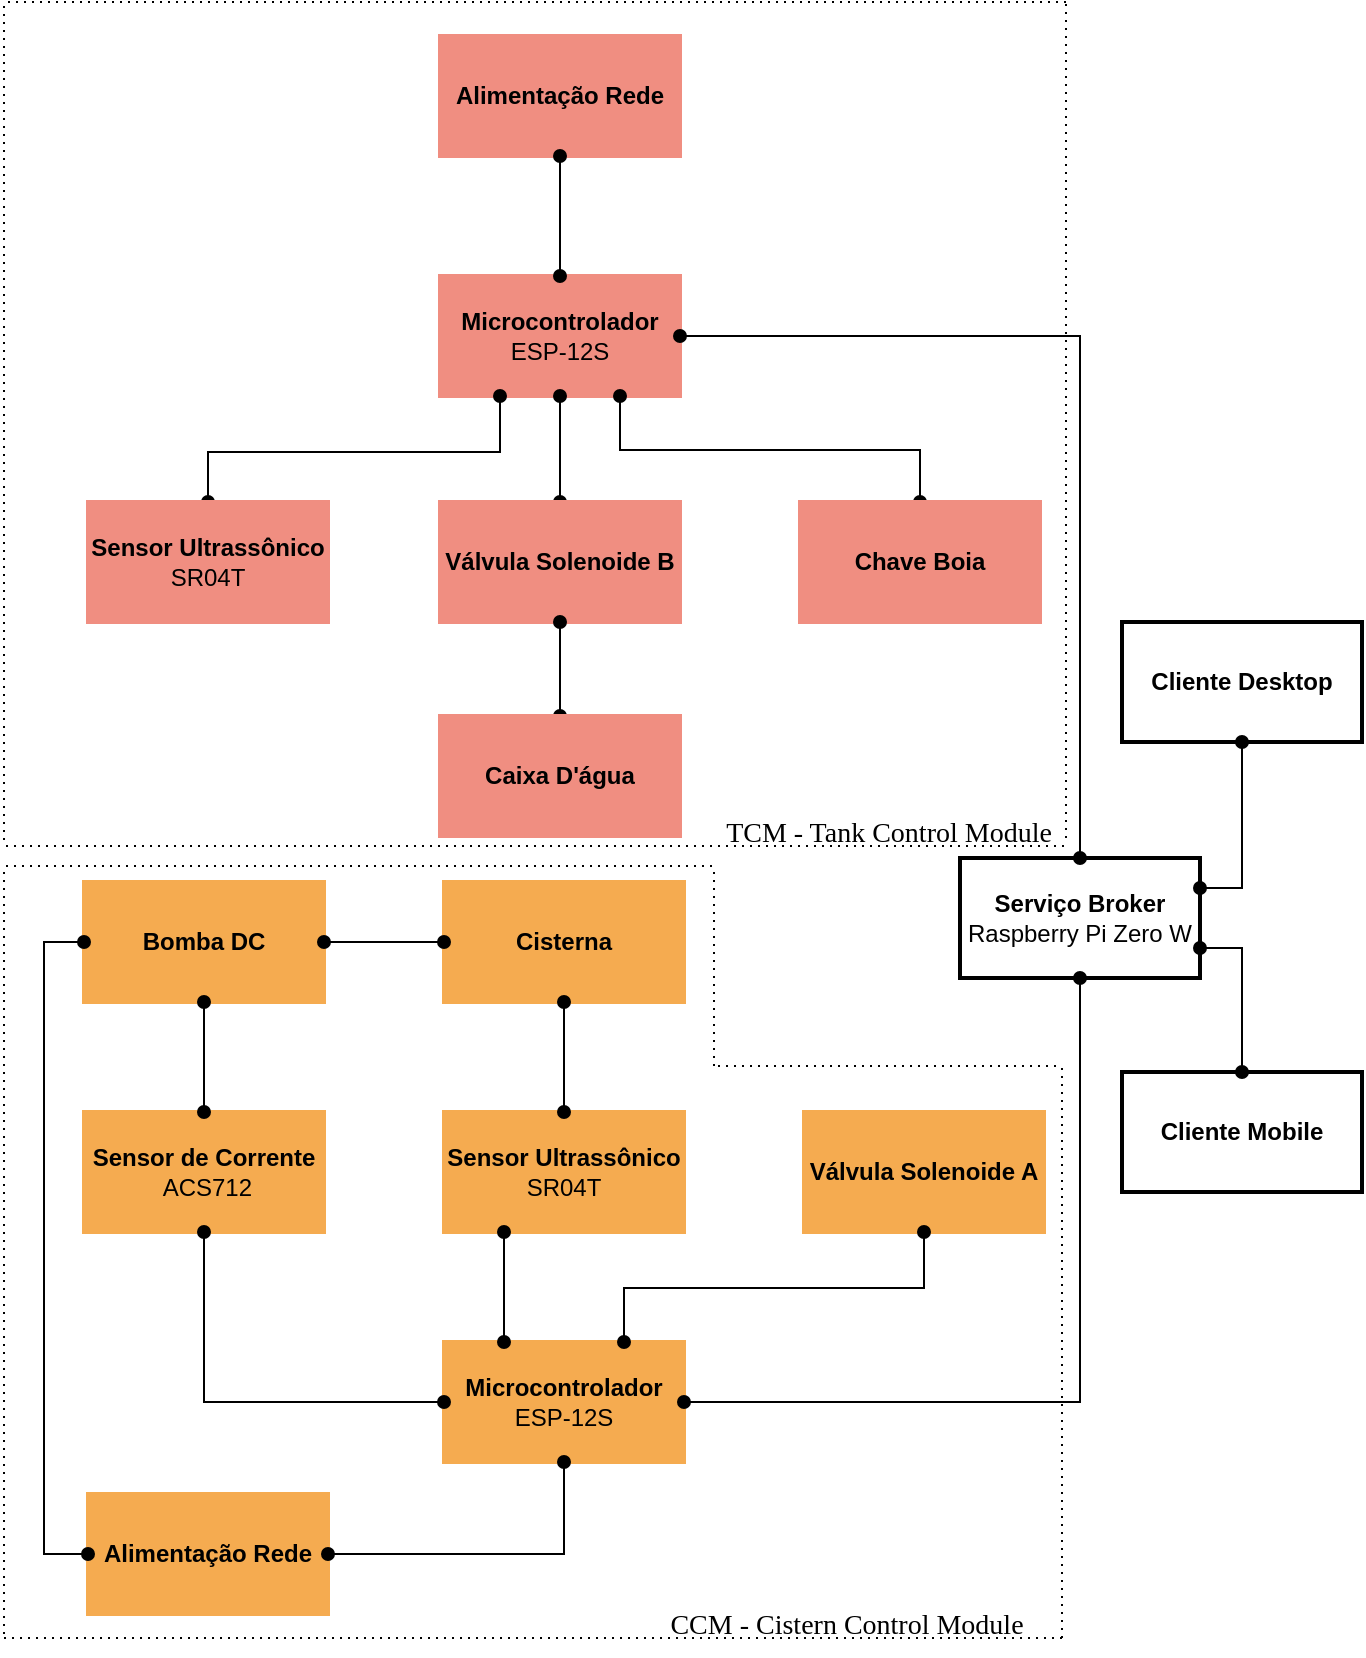 <mxfile version="15.9.4" type="device"><diagram id="qmlTENLvC8Ycb70wD6CG" name="Page-1"><mxGraphModel dx="1673" dy="946" grid="0" gridSize="10" guides="1" tooltips="1" connect="1" arrows="1" fold="1" page="1" pageScale="1" pageWidth="1169" pageHeight="827" background="#FFFFFF" math="0" shadow="0"><root><mxCell id="0"/><mxCell id="1" parent="0"/><mxCell id="4" value="&lt;font color=&quot;#000000&quot;&gt;&lt;b&gt;Microcontrolador&lt;/b&gt; ESP-12S&lt;/font&gt;" style="rounded=0;whiteSpace=wrap;html=1;fillColor=#F08E81;strokeColor=#F08E81;strokeWidth=2;" parent="1" vertex="1"><mxGeometry x="240" y="140" width="120" height="60" as="geometry"/></mxCell><mxCell id="3" value="&lt;font color=&quot;#000000&quot;&gt;&lt;b&gt;Alimentação Rede&lt;/b&gt;&lt;/font&gt;" style="rounded=0;whiteSpace=wrap;html=1;fillColor=#F08E81;strokeColor=#F08E81;strokeWidth=2;" parent="1" vertex="1"><mxGeometry x="240" y="20" width="120" height="60" as="geometry"/></mxCell><mxCell id="BwjaGmFpqJDGeUsnUYVl-62" value="" style="edgeStyle=orthogonalEdgeStyle;rounded=0;orthogonalLoop=1;jettySize=auto;html=1;endArrow=oval;endFill=1;startArrow=oval;startFill=1;" edge="1" parent="1" source="3" target="4"><mxGeometry relative="1" as="geometry"/></mxCell><mxCell id="5" value="&lt;font color=&quot;#000000&quot;&gt;&lt;b&gt;Sensor Ultrassônico&lt;/b&gt; SR04T&lt;/font&gt;" style="rounded=0;whiteSpace=wrap;html=1;fillColor=#F5AB50;strokeColor=#F5AB50;strokeWidth=2;" parent="1" vertex="1"><mxGeometry x="242" y="558" width="120" height="60" as="geometry"/></mxCell><mxCell id="60" value="&lt;font color=&quot;#000000&quot;&gt;&lt;b&gt;Alimentação Rede&lt;/b&gt;&lt;/font&gt;" style="rounded=0;whiteSpace=wrap;html=1;fillColor=#F5AB50;strokeColor=#F5AB50;strokeWidth=2;gradientColor=none;" parent="1" vertex="1"><mxGeometry x="64" y="749" width="120" height="60" as="geometry"/></mxCell><mxCell id="8" value="&lt;font color=&quot;#000000&quot;&gt;&lt;b&gt;Válvula Solenoide A&lt;/b&gt;&lt;/font&gt;" style="rounded=0;whiteSpace=wrap;html=1;fillColor=#F5AB50;strokeColor=#F5AB50;strokeWidth=2;" parent="1" vertex="1"><mxGeometry x="422" y="558" width="120" height="60" as="geometry"/></mxCell><mxCell id="6" value="&lt;b style=&quot;color: rgb(0 , 0 , 0)&quot;&gt;Microcontrolador&lt;br&gt;&lt;/b&gt;&lt;span style=&quot;color: rgb(0 , 0 , 0)&quot;&gt;ESP-12S&lt;/span&gt;" style="rounded=0;whiteSpace=wrap;html=1;fillColor=#F5AB50;strokeColor=#F5AB50;strokeWidth=2;" parent="1" vertex="1"><mxGeometry x="242" y="673" width="120" height="60" as="geometry"/></mxCell><mxCell id="7" value="&lt;b style=&quot;color: rgb(0 , 0 , 0)&quot;&gt;Sensor de Corrente&lt;br&gt;&lt;/b&gt;&lt;span style=&quot;color: rgb(0 , 0 , 0)&quot;&gt;&amp;nbsp;ACS712&lt;/span&gt;" style="rounded=0;whiteSpace=wrap;html=1;fillColor=#F5AB50;strokeColor=#F5AB50;strokeWidth=2;" parent="1" vertex="1"><mxGeometry x="62" y="558" width="120" height="60" as="geometry"/></mxCell><mxCell id="16" value="&lt;font color=&quot;#000000&quot;&gt;&lt;b&gt;Bomba DC&lt;/b&gt;&lt;/font&gt;" style="rounded=0;whiteSpace=wrap;html=1;fillColor=#F5AB50;strokeColor=#F5AB50;strokeWidth=2;" parent="1" vertex="1"><mxGeometry x="62" y="443" width="120" height="60" as="geometry"/></mxCell><mxCell id="12" value="&lt;font color=&quot;#000000&quot;&gt;&lt;b&gt;Cisterna&lt;/b&gt;&lt;/font&gt;" style="rounded=0;whiteSpace=wrap;html=1;fillColor=#F5AB50;strokeColor=#F5AB50;strokeWidth=2;" parent="1" vertex="1"><mxGeometry x="242" y="443" width="120" height="60" as="geometry"/></mxCell><mxCell id="29" value="" style="edgeStyle=orthogonalEdgeStyle;rounded=0;orthogonalLoop=1;jettySize=auto;html=1;startArrow=oval;startFill=1;endArrow=oval;endFill=1;strokeColor=#000000;" parent="1" source="4" target="9" edge="1"><mxGeometry relative="1" as="geometry"/></mxCell><mxCell id="50" style="edgeStyle=orthogonalEdgeStyle;rounded=0;orthogonalLoop=1;jettySize=auto;html=1;entryX=0.5;entryY=0;entryDx=0;entryDy=0;startArrow=oval;startFill=1;endArrow=oval;endFill=1;strokeColor=#000000;" parent="1" source="4" target="17" edge="1"><mxGeometry relative="1" as="geometry"/></mxCell><mxCell id="47" style="edgeStyle=orthogonalEdgeStyle;rounded=0;orthogonalLoop=1;jettySize=auto;html=1;entryX=0.25;entryY=0;entryDx=0;entryDy=0;startArrow=oval;startFill=1;endArrow=oval;endFill=1;strokeColor=#000000;exitX=0.25;exitY=1;exitDx=0;exitDy=0;" parent="1" source="5" target="6" edge="1"><mxGeometry relative="1" as="geometry"/></mxCell><mxCell id="49" value="" style="edgeStyle=orthogonalEdgeStyle;rounded=0;orthogonalLoop=1;jettySize=auto;html=1;entryX=0.5;entryY=1;entryDx=0;entryDy=0;startArrow=oval;startFill=1;endArrow=oval;endFill=1;strokeColor=#000000;" parent="1" source="6" target="17" edge="1"><mxGeometry x="0.539" y="-52" relative="1" as="geometry"><mxPoint as="offset"/></mxGeometry></mxCell><mxCell id="44" style="edgeStyle=orthogonalEdgeStyle;rounded=0;orthogonalLoop=1;jettySize=auto;html=1;entryX=0;entryY=0.5;entryDx=0;entryDy=0;startArrow=oval;startFill=1;endArrow=oval;endFill=1;strokeColor=#000000;exitX=0.5;exitY=1;exitDx=0;exitDy=0;" parent="1" source="7" target="6" edge="1"><mxGeometry relative="1" as="geometry"/></mxCell><mxCell id="48" style="edgeStyle=orthogonalEdgeStyle;rounded=0;orthogonalLoop=1;jettySize=auto;html=1;entryX=0.75;entryY=0;entryDx=0;entryDy=0;startArrow=oval;startFill=1;endArrow=oval;endFill=1;strokeColor=#000000;" parent="1" source="8" target="6" edge="1"><mxGeometry relative="1" as="geometry"><Array as="points"><mxPoint x="482" y="646"/><mxPoint x="332" y="646"/></Array></mxGeometry></mxCell><mxCell id="9" value="&lt;font color=&quot;#000000&quot;&gt;&lt;b&gt;Válvula Solenoide B&lt;/b&gt;&lt;/font&gt;" style="rounded=0;whiteSpace=wrap;html=1;fillColor=#F08E81;strokeColor=#F08E81;strokeWidth=2;" parent="1" vertex="1"><mxGeometry x="240" y="253" width="120" height="60" as="geometry"/></mxCell><mxCell id="37" style="edgeStyle=orthogonalEdgeStyle;rounded=0;orthogonalLoop=1;jettySize=auto;html=1;entryX=0.75;entryY=1;entryDx=0;entryDy=0;startArrow=oval;startFill=1;endArrow=oval;endFill=1;strokeColor=#000000;" parent="1" source="10" target="4" edge="1"><mxGeometry relative="1" as="geometry"><Array as="points"><mxPoint x="480" y="227"/><mxPoint x="330" y="227"/></Array></mxGeometry></mxCell><mxCell id="10" value="&lt;font color=&quot;#000000&quot;&gt;&lt;b&gt;Chave Boia&lt;/b&gt;&lt;/font&gt;" style="rounded=0;whiteSpace=wrap;html=1;fillColor=#F08E81;strokeColor=#F08E81;strokeWidth=2;" parent="1" vertex="1"><mxGeometry x="420" y="253" width="120" height="60" as="geometry"/></mxCell><mxCell id="36" style="edgeStyle=orthogonalEdgeStyle;rounded=0;orthogonalLoop=1;jettySize=auto;html=1;entryX=0.25;entryY=1;entryDx=0;entryDy=0;startArrow=oval;startFill=1;endArrow=oval;endFill=1;strokeColor=#000000;" parent="1" source="11" target="4" edge="1"><mxGeometry relative="1" as="geometry"><Array as="points"><mxPoint x="124" y="228"/><mxPoint x="270" y="228"/></Array></mxGeometry></mxCell><mxCell id="11" value="&lt;font color=&quot;#000000&quot;&gt;&lt;b&gt;Sensor Ultrassônico&lt;/b&gt; SR04T&lt;/font&gt;" style="rounded=0;whiteSpace=wrap;html=1;fillColor=#F08E81;strokeColor=#F08E81;strokeWidth=2;" parent="1" vertex="1"><mxGeometry x="64" y="253" width="120" height="60" as="geometry"/></mxCell><mxCell id="40" value="" style="edgeStyle=orthogonalEdgeStyle;rounded=0;orthogonalLoop=1;jettySize=auto;html=1;startArrow=oval;startFill=1;endArrow=oval;endFill=1;strokeColor=#000000;" parent="1" source="12" target="16" edge="1"><mxGeometry relative="1" as="geometry"/></mxCell><mxCell id="42" value="" style="edgeStyle=orthogonalEdgeStyle;rounded=0;orthogonalLoop=1;jettySize=auto;html=1;startArrow=oval;startFill=1;endArrow=oval;endFill=1;strokeColor=#000000;exitX=0.5;exitY=1;exitDx=0;exitDy=0;" parent="1" source="12" target="5" edge="1"><mxGeometry relative="1" as="geometry"><mxPoint x="302" y="514" as="sourcePoint"/></mxGeometry></mxCell><mxCell id="35" value="" style="edgeStyle=orthogonalEdgeStyle;rounded=0;orthogonalLoop=1;jettySize=auto;html=1;startArrow=oval;startFill=1;endArrow=oval;endFill=1;strokeColor=#000000;" parent="1" source="13" target="9" edge="1"><mxGeometry relative="1" as="geometry"/></mxCell><mxCell id="13" value="&lt;font color=&quot;#000000&quot;&gt;&lt;b&gt;Caixa D'água&lt;/b&gt;&lt;/font&gt;" style="rounded=0;whiteSpace=wrap;html=1;fillColor=#F08E81;strokeColor=#F08E81;strokeWidth=2;" parent="1" vertex="1"><mxGeometry x="240" y="360" width="120" height="60" as="geometry"/></mxCell><mxCell id="43" value="" style="edgeStyle=orthogonalEdgeStyle;rounded=0;orthogonalLoop=1;jettySize=auto;html=1;startArrow=oval;startFill=1;endArrow=oval;endFill=1;strokeColor=#000000;" parent="1" source="16" target="7" edge="1"><mxGeometry relative="1" as="geometry"/></mxCell><mxCell id="55" style="edgeStyle=orthogonalEdgeStyle;rounded=0;orthogonalLoop=1;jettySize=auto;html=1;exitX=1;exitY=0.75;exitDx=0;exitDy=0;entryX=0.5;entryY=0;entryDx=0;entryDy=0;startArrow=oval;startFill=1;endArrow=oval;endFill=1;strokeColor=#000000;" parent="1" source="17" target="54" edge="1"><mxGeometry relative="1" as="geometry"/></mxCell><mxCell id="56" style="edgeStyle=orthogonalEdgeStyle;rounded=0;orthogonalLoop=1;jettySize=auto;html=1;exitX=1;exitY=0.25;exitDx=0;exitDy=0;entryX=0.5;entryY=1;entryDx=0;entryDy=0;startArrow=oval;startFill=1;endArrow=oval;endFill=1;strokeColor=#000000;" parent="1" source="17" target="53" edge="1"><mxGeometry relative="1" as="geometry"/></mxCell><mxCell id="17" value="&lt;font color=&quot;#000000&quot;&gt;&lt;b&gt;Serviço Broker&lt;/b&gt;&lt;br&gt;Raspberry Pi Zero W&lt;br&gt;&lt;/font&gt;" style="rounded=0;whiteSpace=wrap;html=1;fillColor=none;strokeColor=#000000;strokeWidth=2;" parent="1" vertex="1"><mxGeometry x="500" y="431" width="120" height="60" as="geometry"/></mxCell><mxCell id="53" value="&lt;font color=&quot;#000000&quot;&gt;&lt;b&gt;Cliente Desktop&lt;/b&gt;&lt;br&gt;&lt;/font&gt;" style="rounded=0;whiteSpace=wrap;html=1;fillColor=none;strokeColor=#000000;strokeWidth=2;" parent="1" vertex="1"><mxGeometry x="581" y="313" width="120" height="60" as="geometry"/></mxCell><mxCell id="54" value="&lt;font color=&quot;#000000&quot;&gt;&lt;b&gt;Cliente Mobile&lt;/b&gt;&lt;br&gt;&lt;/font&gt;" style="rounded=0;whiteSpace=wrap;html=1;fillColor=none;strokeColor=#000000;strokeWidth=2;" parent="1" vertex="1"><mxGeometry x="581" y="538" width="120" height="60" as="geometry"/></mxCell><mxCell id="61" style="edgeStyle=orthogonalEdgeStyle;rounded=0;orthogonalLoop=1;jettySize=auto;html=1;entryX=0;entryY=0.5;entryDx=0;entryDy=0;startArrow=oval;startFill=1;strokeColor=#000000;endArrow=oval;endFill=1;" parent="1" source="60" target="16" edge="1"><mxGeometry relative="1" as="geometry"><Array as="points"><mxPoint x="42" y="779"/><mxPoint x="42" y="473"/></Array></mxGeometry></mxCell><mxCell id="62" style="edgeStyle=orthogonalEdgeStyle;rounded=0;orthogonalLoop=1;jettySize=auto;html=1;entryX=0.5;entryY=1;entryDx=0;entryDy=0;startArrow=oval;startFill=1;endArrow=oval;endFill=1;strokeColor=#000000;" parent="1" source="60" target="6" edge="1"><mxGeometry relative="1" as="geometry"/></mxCell><mxCell id="V3igwtCB0xggCBy0HlCq-62" value="" style="endArrow=none;dashed=1;html=1;dashPattern=1 3;strokeWidth=1;rounded=0;" parent="1" edge="1"><mxGeometry width="50" height="50" relative="1" as="geometry"><mxPoint x="23" y="435" as="sourcePoint"/><mxPoint x="376" y="435" as="targetPoint"/></mxGeometry></mxCell><mxCell id="V3igwtCB0xggCBy0HlCq-63" value="" style="endArrow=none;dashed=1;html=1;dashPattern=1 3;strokeWidth=1;rounded=0;" parent="1" edge="1"><mxGeometry width="50" height="50" relative="1" as="geometry"><mxPoint x="22" y="438" as="sourcePoint"/><mxPoint x="22" y="820" as="targetPoint"/></mxGeometry></mxCell><mxCell id="V3igwtCB0xggCBy0HlCq-64" value="" style="endArrow=none;dashed=1;html=1;dashPattern=1 3;strokeWidth=1;rounded=0;" parent="1" edge="1"><mxGeometry width="50" height="50" relative="1" as="geometry"><mxPoint x="22" y="821" as="sourcePoint"/><mxPoint x="553" y="821" as="targetPoint"/></mxGeometry></mxCell><mxCell id="V3igwtCB0xggCBy0HlCq-65" value="" style="endArrow=none;dashed=1;html=1;dashPattern=1 3;strokeWidth=1;rounded=0;" parent="1" edge="1"><mxGeometry width="50" height="50" relative="1" as="geometry"><mxPoint x="551" y="821" as="sourcePoint"/><mxPoint x="551" y="534" as="targetPoint"/></mxGeometry></mxCell><mxCell id="V3igwtCB0xggCBy0HlCq-66" value="" style="endArrow=none;dashed=1;html=1;dashPattern=1 3;strokeWidth=1;rounded=0;" parent="1" edge="1"><mxGeometry width="50" height="50" relative="1" as="geometry"><mxPoint x="377" y="535" as="sourcePoint"/><mxPoint x="377" y="436" as="targetPoint"/></mxGeometry></mxCell><mxCell id="V3igwtCB0xggCBy0HlCq-67" value="" style="endArrow=none;dashed=1;html=1;dashPattern=1 3;strokeWidth=1;rounded=0;" parent="1" edge="1"><mxGeometry width="50" height="50" relative="1" as="geometry"><mxPoint x="379" y="535" as="sourcePoint"/><mxPoint x="549" y="535" as="targetPoint"/></mxGeometry></mxCell><mxCell id="V3igwtCB0xggCBy0HlCq-70" value="&lt;font style=&quot;font-size: 14px&quot; face=&quot;Times New Roman&quot;&gt;CCM - Cistern Control Module&lt;/font&gt;" style="text;html=1;strokeColor=none;fillColor=none;align=center;verticalAlign=middle;whiteSpace=wrap;rounded=0;" parent="1" vertex="1"><mxGeometry x="297" y="800" width="293" height="30" as="geometry"/></mxCell><mxCell id="V3igwtCB0xggCBy0HlCq-72" value="" style="endArrow=none;dashed=1;html=1;dashPattern=1 3;strokeWidth=1;rounded=0;" parent="1" edge="1"><mxGeometry width="50" height="50" relative="1" as="geometry"><mxPoint x="22" y="5" as="sourcePoint"/><mxPoint x="22" y="423" as="targetPoint"/></mxGeometry></mxCell><mxCell id="V3igwtCB0xggCBy0HlCq-73" value="" style="endArrow=none;dashed=1;html=1;dashPattern=1 3;strokeWidth=1;rounded=0;" parent="1" edge="1"><mxGeometry width="50" height="50" relative="1" as="geometry"><mxPoint x="552" y="425" as="sourcePoint"/><mxPoint x="21" y="425" as="targetPoint"/></mxGeometry></mxCell><mxCell id="V3igwtCB0xggCBy0HlCq-74" value="" style="endArrow=none;dashed=1;html=1;dashPattern=1 3;strokeWidth=1;rounded=0;" parent="1" edge="1"><mxGeometry width="50" height="50" relative="1" as="geometry"><mxPoint x="553" y="4" as="sourcePoint"/><mxPoint x="553" y="423" as="targetPoint"/></mxGeometry></mxCell><mxCell id="V3igwtCB0xggCBy0HlCq-75" value="&lt;font style=&quot;font-size: 14px&quot; face=&quot;Times New Roman&quot;&gt;TCM - Tank Control Module&lt;/font&gt;" style="text;html=1;strokeColor=none;fillColor=none;align=center;verticalAlign=middle;whiteSpace=wrap;rounded=0;" parent="1" vertex="1"><mxGeometry x="378" y="404" width="173" height="30" as="geometry"/></mxCell><mxCell id="V3igwtCB0xggCBy0HlCq-76" value="" style="endArrow=none;dashed=1;html=1;dashPattern=1 3;strokeWidth=1;rounded=0;" parent="1" edge="1"><mxGeometry width="50" height="50" relative="1" as="geometry"><mxPoint x="553" y="3" as="sourcePoint"/><mxPoint x="23" y="3.0" as="targetPoint"/></mxGeometry></mxCell></root></mxGraphModel></diagram></mxfile>